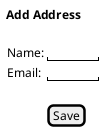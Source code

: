 ' Copyright 2017, 2018 Reahl Software Services (Pty) Ltd. All rights reserved.

@startuml
!include ../../../base.iuml

@startsalt
{

<b>Add Address</b>
.
{
Name: | "      "
Email: | "      "
.
. | [Save]
}

}
@endsalt



@enduml
